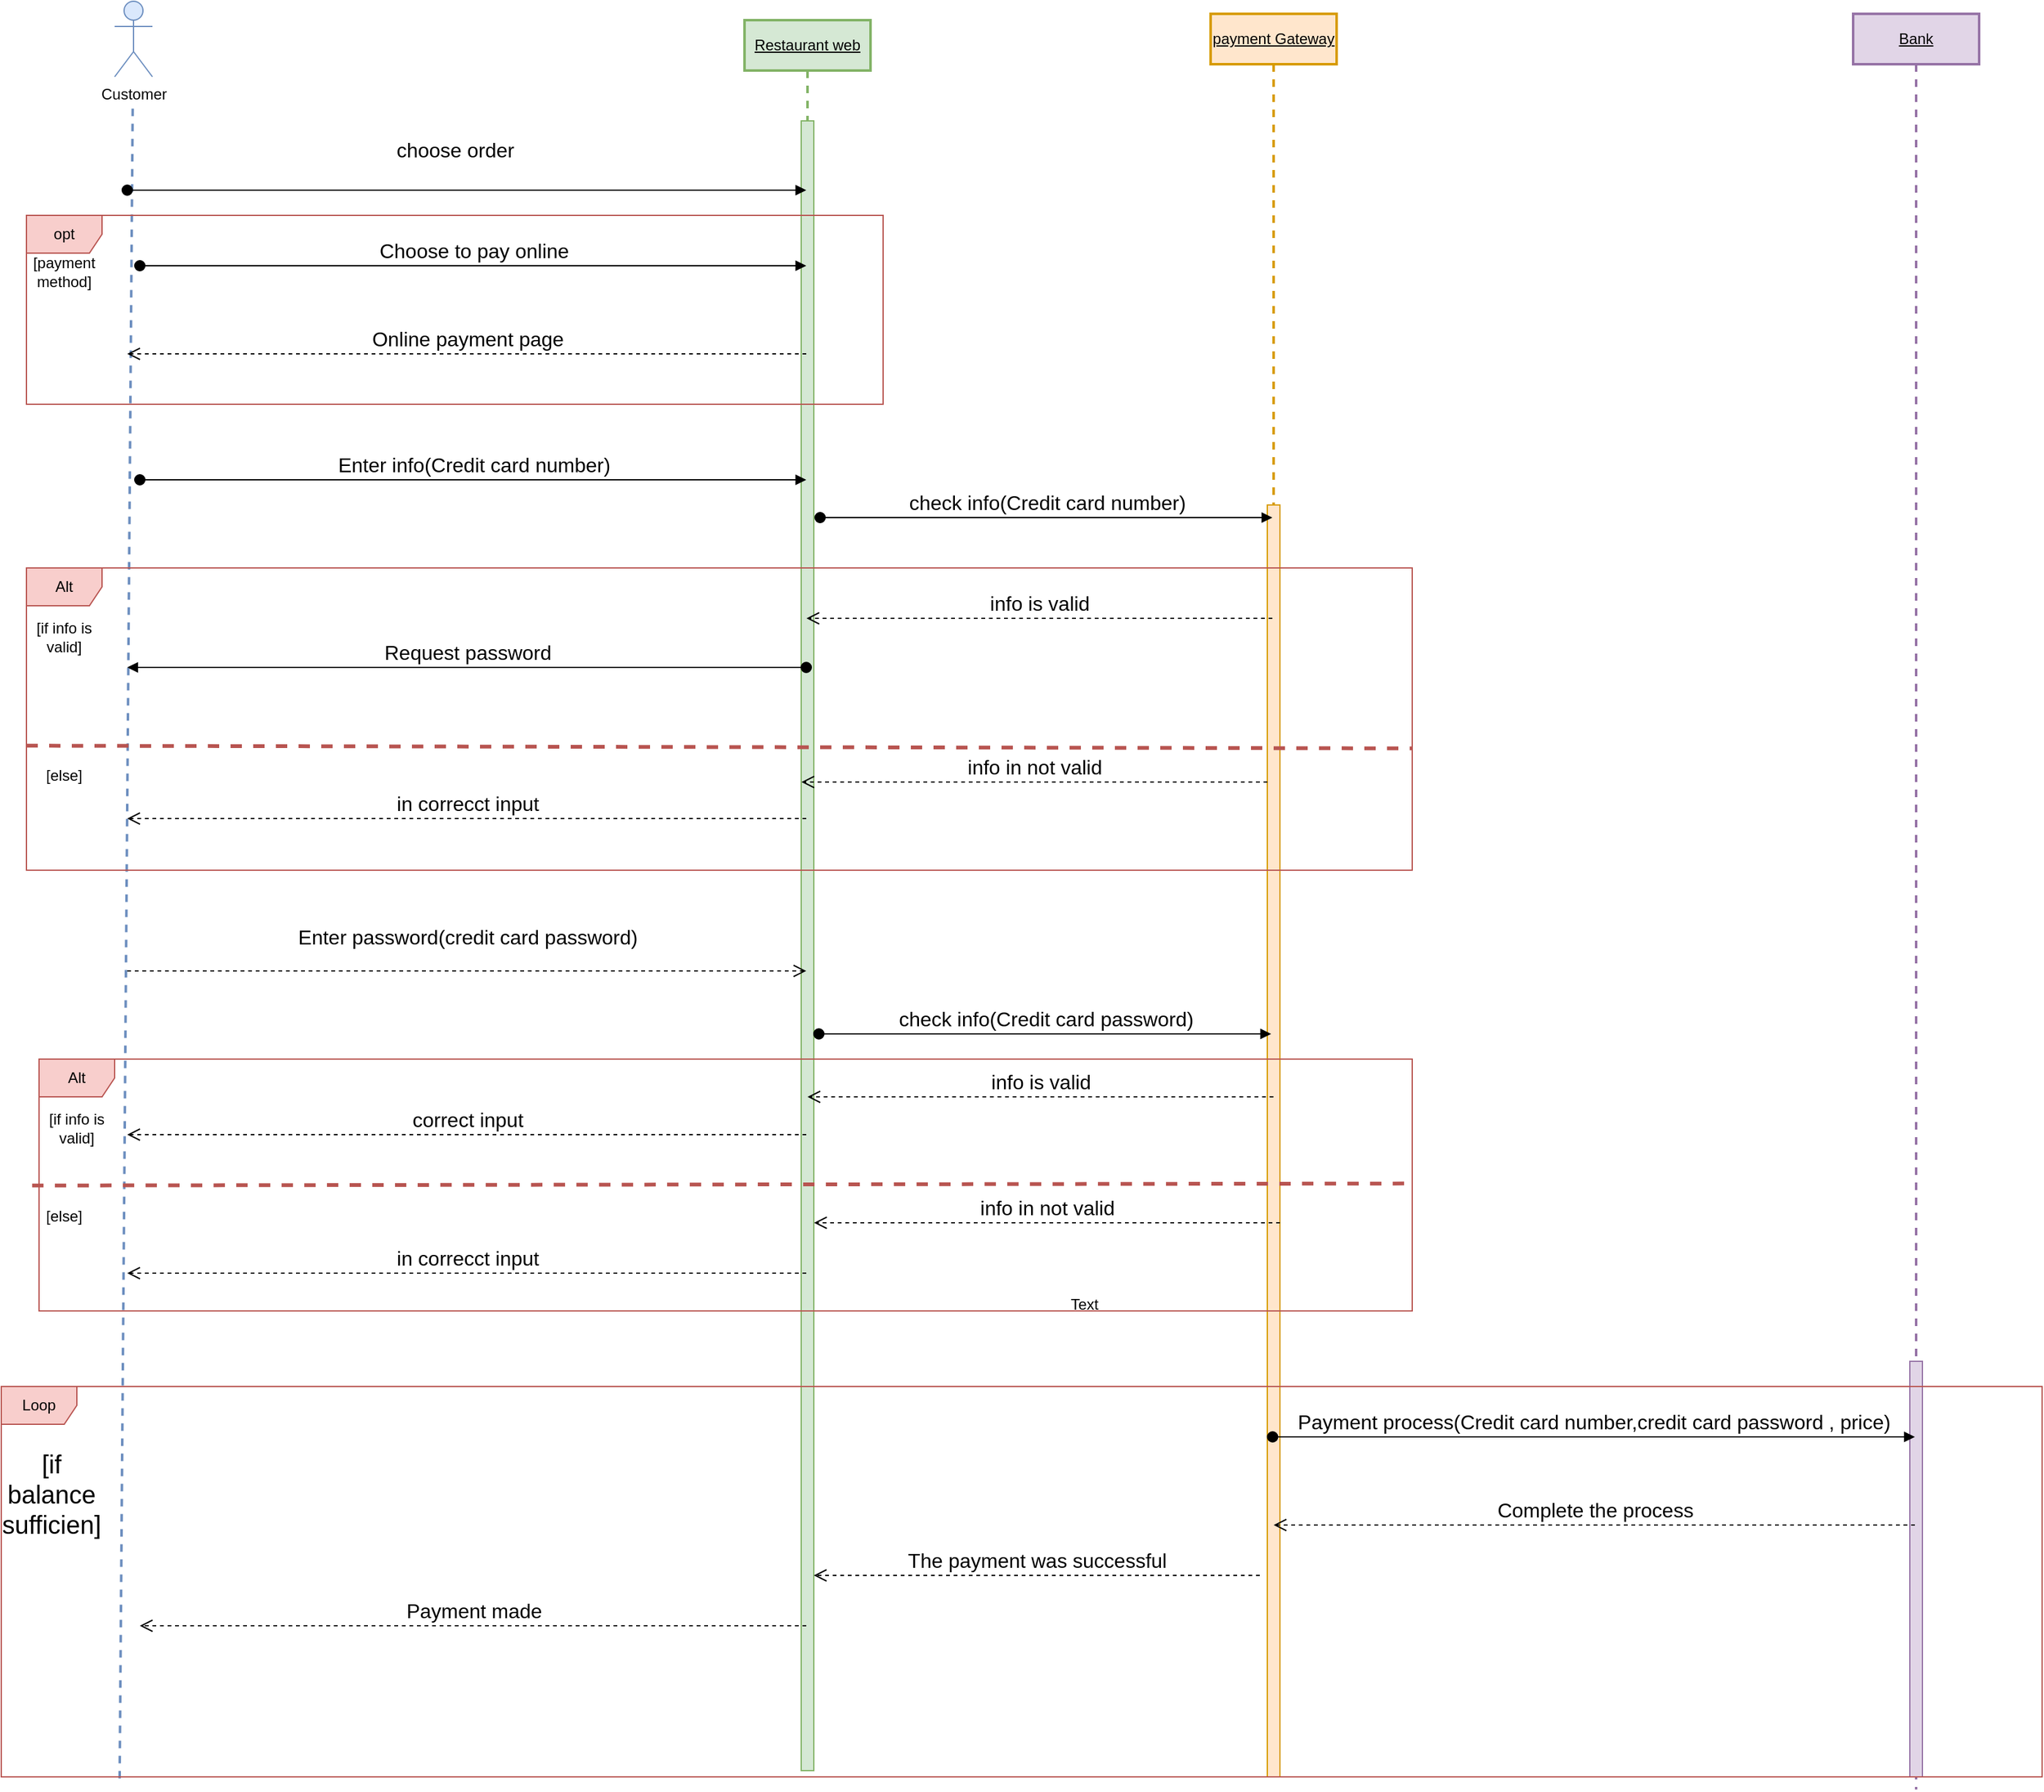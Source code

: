 <mxfile version="24.7.17">
  <diagram name="Page-1" id="2YBvvXClWsGukQMizWep">
    <mxGraphModel dx="1985" dy="1298" grid="1" gridSize="10" guides="1" tooltips="1" connect="1" arrows="1" fold="1" page="1" pageScale="1" pageWidth="850" pageHeight="1100" math="0" shadow="0">
      <root>
        <mxCell id="0" />
        <mxCell id="1" parent="0" />
        <mxCell id="KKiJs9FizHrD0-UHUhZl-1" value="Customer" style="shape=umlActor;verticalLabelPosition=bottom;verticalAlign=top;html=1;outlineConnect=0;fillColor=#dae8fc;strokeColor=#6c8ebf;" parent="1" vertex="1">
          <mxGeometry x="100" y="20" width="30" height="60" as="geometry" />
        </mxCell>
        <mxCell id="KKiJs9FizHrD0-UHUhZl-2" value="" style="endArrow=none;dashed=1;html=1;rounded=0;fillColor=#dae8fc;strokeColor=#6c8ebf;strokeWidth=2;exitX=0.058;exitY=1.004;exitDx=0;exitDy=0;exitPerimeter=0;" parent="1" source="KKiJs9FizHrD0-UHUhZl-52" edge="1">
          <mxGeometry width="50" height="50" relative="1" as="geometry">
            <mxPoint x="114" y="1640" as="sourcePoint" />
            <mxPoint x="114.33" y="105" as="targetPoint" />
          </mxGeometry>
        </mxCell>
        <mxCell id="KKiJs9FizHrD0-UHUhZl-4" value="Bank" style="shape=umlLifeline;perimeter=lifelinePerimeter;whiteSpace=wrap;html=1;container=1;dropTarget=0;collapsible=0;recursiveResize=0;outlineConnect=0;portConstraint=eastwest;newEdgeStyle={&quot;edgeStyle&quot;:&quot;elbowEdgeStyle&quot;,&quot;elbow&quot;:&quot;vertical&quot;,&quot;curved&quot;:0,&quot;rounded&quot;:0};strokeWidth=2;fillColor=#e1d5e7;strokeColor=#9673a6;fontStyle=4" parent="1" vertex="1">
          <mxGeometry x="1480" y="30" width="100" height="1410" as="geometry" />
        </mxCell>
        <mxCell id="KKiJs9FizHrD0-UHUhZl-50" value="" style="html=1;points=[[0,0,0,0,5],[0,1,0,0,-5],[1,0,0,0,5],[1,1,0,0,-5]];perimeter=orthogonalPerimeter;outlineConnect=0;targetShapes=umlLifeline;portConstraint=eastwest;newEdgeStyle={&quot;curved&quot;:0,&quot;rounded&quot;:0};fillColor=#e1d5e7;strokeColor=#9673a6;" parent="KKiJs9FizHrD0-UHUhZl-4" vertex="1">
          <mxGeometry x="45" y="1070" width="10" height="330" as="geometry" />
        </mxCell>
        <mxCell id="KKiJs9FizHrD0-UHUhZl-5" value="Restaurant web" style="shape=umlLifeline;perimeter=lifelinePerimeter;whiteSpace=wrap;html=1;container=1;dropTarget=0;collapsible=0;recursiveResize=0;outlineConnect=0;portConstraint=eastwest;newEdgeStyle={&quot;edgeStyle&quot;:&quot;elbowEdgeStyle&quot;,&quot;elbow&quot;:&quot;vertical&quot;,&quot;curved&quot;:0,&quot;rounded&quot;:0};strokeWidth=2;fillColor=#d5e8d4;strokeColor=#82b366;fontStyle=4;spacing=6;" parent="1" vertex="1">
          <mxGeometry x="600" y="35" width="100" height="1390" as="geometry" />
        </mxCell>
        <mxCell id="KKiJs9FizHrD0-UHUhZl-7" value="" style="html=1;points=[[0,0,0,0,5],[0,1,0,0,-5],[1,0,0,0,5],[1,1,0,0,-5]];perimeter=orthogonalPerimeter;outlineConnect=0;targetShapes=umlLifeline;portConstraint=eastwest;newEdgeStyle={&quot;curved&quot;:0,&quot;rounded&quot;:0};fillColor=#d5e8d4;strokeColor=#82b366;" parent="KKiJs9FizHrD0-UHUhZl-5" vertex="1">
          <mxGeometry x="45" y="80" width="10" height="1310" as="geometry" />
        </mxCell>
        <mxCell id="KKiJs9FizHrD0-UHUhZl-6" value="payment Gateway" style="shape=umlLifeline;perimeter=lifelinePerimeter;whiteSpace=wrap;html=1;container=1;dropTarget=0;collapsible=0;recursiveResize=0;outlineConnect=0;portConstraint=eastwest;newEdgeStyle={&quot;edgeStyle&quot;:&quot;elbowEdgeStyle&quot;,&quot;elbow&quot;:&quot;vertical&quot;,&quot;curved&quot;:0,&quot;rounded&quot;:0};strokeWidth=2;fillColor=#ffe6cc;strokeColor=#d79b00;fontStyle=4" parent="1" vertex="1">
          <mxGeometry x="970" y="30" width="100" height="1400" as="geometry" />
        </mxCell>
        <mxCell id="KKiJs9FizHrD0-UHUhZl-30" value="" style="html=1;points=[[0,0,0,0,5],[0,1,0,0,-5],[1,0,0,0,5],[1,1,0,0,-5]];perimeter=orthogonalPerimeter;outlineConnect=0;targetShapes=umlLifeline;portConstraint=eastwest;newEdgeStyle={&quot;curved&quot;:0,&quot;rounded&quot;:0};fillColor=#ffe6cc;strokeColor=#d79b00;" parent="KKiJs9FizHrD0-UHUhZl-6" vertex="1">
          <mxGeometry x="45" y="390" width="10" height="1010" as="geometry" />
        </mxCell>
        <mxCell id="KKiJs9FizHrD0-UHUhZl-8" value="choose order" style="html=1;verticalAlign=bottom;startArrow=oval;startFill=1;endArrow=block;startSize=8;curved=0;rounded=0;fontSize=16;" parent="1" target="KKiJs9FizHrD0-UHUhZl-5" edge="1">
          <mxGeometry x="-0.035" y="20" width="60" relative="1" as="geometry">
            <mxPoint x="110" y="170" as="sourcePoint" />
            <mxPoint x="738" y="170" as="targetPoint" />
            <mxPoint as="offset" />
          </mxGeometry>
        </mxCell>
        <mxCell id="KKiJs9FizHrD0-UHUhZl-14" value="opt" style="shape=umlFrame;whiteSpace=wrap;html=1;pointerEvents=0;fillColor=#f8cecc;strokeColor=#b85450;" parent="1" vertex="1">
          <mxGeometry x="30" y="190" width="680" height="150" as="geometry" />
        </mxCell>
        <mxCell id="KKiJs9FizHrD0-UHUhZl-16" value="[payment method]" style="text;html=1;align=center;verticalAlign=middle;whiteSpace=wrap;rounded=0;" parent="1" vertex="1">
          <mxGeometry x="30" y="220" width="60" height="30" as="geometry" />
        </mxCell>
        <mxCell id="KKiJs9FizHrD0-UHUhZl-17" value="Choose to pay online" style="html=1;verticalAlign=bottom;startArrow=oval;startFill=1;endArrow=block;startSize=8;curved=0;rounded=0;fontSize=16;" parent="1" target="KKiJs9FizHrD0-UHUhZl-5" edge="1">
          <mxGeometry width="60" relative="1" as="geometry">
            <mxPoint x="120" y="230" as="sourcePoint" />
            <mxPoint x="550" y="440" as="targetPoint" />
          </mxGeometry>
        </mxCell>
        <mxCell id="KKiJs9FizHrD0-UHUhZl-18" value="Online payment page" style="html=1;verticalAlign=bottom;endArrow=open;dashed=1;endSize=8;curved=0;rounded=0;fontSize=16;" parent="1" source="KKiJs9FizHrD0-UHUhZl-5" edge="1">
          <mxGeometry relative="1" as="geometry">
            <mxPoint x="560" y="430" as="sourcePoint" />
            <mxPoint x="110" y="300" as="targetPoint" />
          </mxGeometry>
        </mxCell>
        <mxCell id="KKiJs9FizHrD0-UHUhZl-19" value="Enter info(Credit card number)" style="html=1;verticalAlign=bottom;startArrow=oval;startFill=1;endArrow=block;startSize=8;curved=0;rounded=0;fontSize=16;" parent="1" target="KKiJs9FizHrD0-UHUhZl-5" edge="1">
          <mxGeometry width="60" relative="1" as="geometry">
            <mxPoint x="120" y="400" as="sourcePoint" />
            <mxPoint x="740" y="430" as="targetPoint" />
          </mxGeometry>
        </mxCell>
        <mxCell id="KKiJs9FizHrD0-UHUhZl-20" value="Alt" style="shape=umlFrame;whiteSpace=wrap;html=1;pointerEvents=0;fillColor=#f8cecc;strokeColor=#b85450;" parent="1" vertex="1">
          <mxGeometry x="30" y="470" width="1100" height="240" as="geometry" />
        </mxCell>
        <mxCell id="KKiJs9FizHrD0-UHUhZl-21" value="" style="endArrow=none;dashed=1;html=1;rounded=0;entryX=1;entryY=0.597;entryDx=0;entryDy=0;entryPerimeter=0;fillColor=#f8cecc;strokeColor=#b85450;strokeWidth=3;" parent="1" target="KKiJs9FizHrD0-UHUhZl-20" edge="1">
          <mxGeometry width="50" height="50" relative="1" as="geometry">
            <mxPoint x="30" y="611.14" as="sourcePoint" />
            <mxPoint x="1611.59" y="610.0" as="targetPoint" />
          </mxGeometry>
        </mxCell>
        <mxCell id="KKiJs9FizHrD0-UHUhZl-22" value="[if info is valid]" style="text;html=1;align=center;verticalAlign=middle;whiteSpace=wrap;rounded=0;strokeWidth=3;" parent="1" vertex="1">
          <mxGeometry x="30" y="510" width="60" height="30" as="geometry" />
        </mxCell>
        <mxCell id="KKiJs9FizHrD0-UHUhZl-23" value="[else]" style="text;html=1;align=center;verticalAlign=middle;whiteSpace=wrap;rounded=0;strokeWidth=4;" parent="1" vertex="1">
          <mxGeometry x="30" y="620" width="60" height="30" as="geometry" />
        </mxCell>
        <mxCell id="KKiJs9FizHrD0-UHUhZl-24" value="check info(Credit card number)" style="html=1;verticalAlign=bottom;startArrow=oval;startFill=1;endArrow=block;startSize=8;curved=0;rounded=0;fontSize=16;" parent="1" target="KKiJs9FizHrD0-UHUhZl-6" edge="1">
          <mxGeometry width="60" relative="1" as="geometry">
            <mxPoint x="660" y="430" as="sourcePoint" />
            <mxPoint x="700" y="470" as="targetPoint" />
          </mxGeometry>
        </mxCell>
        <mxCell id="KKiJs9FizHrD0-UHUhZl-28" value="info is valid" style="html=1;verticalAlign=bottom;endArrow=open;dashed=1;endSize=8;curved=0;rounded=0;fontSize=16;" parent="1" edge="1">
          <mxGeometry relative="1" as="geometry">
            <mxPoint x="1019" y="510.0" as="sourcePoint" />
            <mxPoint x="649.182" y="510.0" as="targetPoint" />
          </mxGeometry>
        </mxCell>
        <mxCell id="KKiJs9FizHrD0-UHUhZl-31" value="Request password" style="html=1;verticalAlign=bottom;startArrow=oval;startFill=1;endArrow=block;startSize=8;curved=0;rounded=0;fontSize=16;" parent="1" edge="1">
          <mxGeometry width="60" relative="1" as="geometry">
            <mxPoint x="649.0" y="549" as="sourcePoint" />
            <mxPoint x="110" y="549" as="targetPoint" />
          </mxGeometry>
        </mxCell>
        <mxCell id="KKiJs9FizHrD0-UHUhZl-34" value="info in not valid" style="html=1;verticalAlign=bottom;endArrow=open;dashed=1;endSize=8;curved=0;rounded=0;fontSize=16;" parent="1" edge="1">
          <mxGeometry relative="1" as="geometry">
            <mxPoint x="1015" y="640" as="sourcePoint" />
            <mxPoint x="645.182" y="640" as="targetPoint" />
          </mxGeometry>
        </mxCell>
        <mxCell id="KKiJs9FizHrD0-UHUhZl-36" value="in correcct input" style="html=1;verticalAlign=bottom;endArrow=open;dashed=1;endSize=8;curved=0;rounded=0;fontSize=16;" parent="1" source="KKiJs9FizHrD0-UHUhZl-5" edge="1">
          <mxGeometry relative="1" as="geometry">
            <mxPoint x="479.82" y="669" as="sourcePoint" />
            <mxPoint x="110.002" y="669" as="targetPoint" />
          </mxGeometry>
        </mxCell>
        <mxCell id="KKiJs9FizHrD0-UHUhZl-37" value="Enter password(credit card password)" style="html=1;verticalAlign=bottom;endArrow=open;dashed=1;endSize=8;curved=0;rounded=0;fontSize=16;" parent="1" target="KKiJs9FizHrD0-UHUhZl-5" edge="1">
          <mxGeometry x="0.002" y="15" relative="1" as="geometry">
            <mxPoint x="110" y="790" as="sourcePoint" />
            <mxPoint x="790" y="560" as="targetPoint" />
            <mxPoint as="offset" />
          </mxGeometry>
        </mxCell>
        <mxCell id="KKiJs9FizHrD0-UHUhZl-38" value="check info(Credit card password)" style="html=1;verticalAlign=bottom;startArrow=oval;startFill=1;endArrow=block;startSize=8;curved=0;rounded=0;fontSize=16;" parent="1" edge="1">
          <mxGeometry width="60" relative="1" as="geometry">
            <mxPoint x="659" y="840" as="sourcePoint" />
            <mxPoint x="1018" y="840" as="targetPoint" />
          </mxGeometry>
        </mxCell>
        <mxCell id="KKiJs9FizHrD0-UHUhZl-42" value="Alt" style="shape=umlFrame;whiteSpace=wrap;html=1;pointerEvents=0;fillColor=#f8cecc;strokeColor=#b85450;" parent="1" vertex="1">
          <mxGeometry x="40" y="860" width="1090" height="200" as="geometry" />
        </mxCell>
        <mxCell id="KKiJs9FizHrD0-UHUhZl-43" value="info is valid" style="html=1;verticalAlign=bottom;endArrow=open;dashed=1;endSize=8;curved=0;rounded=0;fontSize=16;" parent="1" edge="1">
          <mxGeometry relative="1" as="geometry">
            <mxPoint x="1019.82" y="890" as="sourcePoint" />
            <mxPoint x="650.002" y="890" as="targetPoint" />
          </mxGeometry>
        </mxCell>
        <mxCell id="KKiJs9FizHrD0-UHUhZl-44" value="info in not valid" style="html=1;verticalAlign=bottom;endArrow=open;dashed=1;endSize=8;curved=0;rounded=0;fontSize=16;" parent="1" edge="1">
          <mxGeometry relative="1" as="geometry">
            <mxPoint x="1025" y="990" as="sourcePoint" />
            <mxPoint x="655.182" y="990" as="targetPoint" />
          </mxGeometry>
        </mxCell>
        <mxCell id="KKiJs9FizHrD0-UHUhZl-45" value="in correcct input" style="html=1;verticalAlign=bottom;endArrow=open;dashed=1;endSize=8;curved=0;rounded=0;fontSize=16;" parent="1" edge="1">
          <mxGeometry relative="1" as="geometry">
            <mxPoint x="649" y="1030" as="sourcePoint" />
            <mxPoint x="110.002" y="1030" as="targetPoint" />
          </mxGeometry>
        </mxCell>
        <mxCell id="KKiJs9FizHrD0-UHUhZl-46" value="correct input" style="html=1;verticalAlign=bottom;endArrow=open;dashed=1;endSize=8;curved=0;rounded=0;fontSize=16;" parent="1" edge="1">
          <mxGeometry relative="1" as="geometry">
            <mxPoint x="649" y="920" as="sourcePoint" />
            <mxPoint x="110.002" y="920" as="targetPoint" />
          </mxGeometry>
        </mxCell>
        <mxCell id="KKiJs9FizHrD0-UHUhZl-47" value="" style="endArrow=none;dashed=1;html=1;rounded=0;exitX=-0.005;exitY=0.502;exitDx=0;exitDy=0;exitPerimeter=0;entryX=0.999;entryY=0.494;entryDx=0;entryDy=0;entryPerimeter=0;fillColor=#f8cecc;strokeColor=#b85450;strokeWidth=3;" parent="1" source="KKiJs9FizHrD0-UHUhZl-42" target="KKiJs9FizHrD0-UHUhZl-42" edge="1">
          <mxGeometry width="50" height="50" relative="1" as="geometry">
            <mxPoint x="640" y="730" as="sourcePoint" />
            <mxPoint x="690" y="680" as="targetPoint" />
          </mxGeometry>
        </mxCell>
        <mxCell id="KKiJs9FizHrD0-UHUhZl-48" value="[if info is valid]" style="text;html=1;align=center;verticalAlign=middle;whiteSpace=wrap;rounded=0;strokeWidth=3;" parent="1" vertex="1">
          <mxGeometry x="40" y="900" width="60" height="30" as="geometry" />
        </mxCell>
        <mxCell id="KKiJs9FizHrD0-UHUhZl-49" value="[else]" style="text;html=1;align=center;verticalAlign=middle;whiteSpace=wrap;rounded=0;strokeWidth=4;" parent="1" vertex="1">
          <mxGeometry x="30" y="970" width="60" height="30" as="geometry" />
        </mxCell>
        <mxCell id="KKiJs9FizHrD0-UHUhZl-51" value="Payment process(Credit card number,credit card password , price)" style="html=1;verticalAlign=bottom;startArrow=oval;startFill=1;endArrow=block;startSize=8;curved=0;rounded=0;fontSize=16;" parent="1" edge="1">
          <mxGeometry width="60" relative="1" as="geometry">
            <mxPoint x="1019.182" y="1160" as="sourcePoint" />
            <mxPoint x="1529" y="1160" as="targetPoint" />
          </mxGeometry>
        </mxCell>
        <mxCell id="KKiJs9FizHrD0-UHUhZl-52" value="Loop" style="shape=umlFrame;whiteSpace=wrap;html=1;pointerEvents=0;fillColor=#f8cecc;strokeColor=#b85450;" parent="1" vertex="1">
          <mxGeometry x="10" y="1120" width="1620" height="310" as="geometry" />
        </mxCell>
        <mxCell id="KKiJs9FizHrD0-UHUhZl-53" value="Complete the process" style="html=1;verticalAlign=bottom;endArrow=open;dashed=1;endSize=8;curved=0;rounded=0;fontSize=16;" parent="1" edge="1">
          <mxGeometry relative="1" as="geometry">
            <mxPoint x="1529.0" y="1230" as="sourcePoint" />
            <mxPoint x="1020" y="1230" as="targetPoint" />
          </mxGeometry>
        </mxCell>
        <mxCell id="KKiJs9FizHrD0-UHUhZl-54" value="The payment was successful" style="html=1;verticalAlign=bottom;endArrow=open;dashed=1;endSize=8;curved=0;rounded=0;fontSize=16;" parent="1" target="KKiJs9FizHrD0-UHUhZl-7" edge="1">
          <mxGeometry relative="1" as="geometry">
            <mxPoint x="1009.0" y="1270" as="sourcePoint" />
            <mxPoint x="670" y="1270" as="targetPoint" />
          </mxGeometry>
        </mxCell>
        <mxCell id="KKiJs9FizHrD0-UHUhZl-55" value="Payment made" style="html=1;verticalAlign=bottom;endArrow=open;dashed=1;endSize=8;curved=0;rounded=0;fontSize=16;" parent="1" source="KKiJs9FizHrD0-UHUhZl-5" edge="1">
          <mxGeometry relative="1" as="geometry">
            <mxPoint x="330" y="1320" as="sourcePoint" />
            <mxPoint x="120" y="1310" as="targetPoint" />
          </mxGeometry>
        </mxCell>
        <mxCell id="KKiJs9FizHrD0-UHUhZl-56" value="Text" style="text;html=1;align=center;verticalAlign=middle;whiteSpace=wrap;rounded=0;" parent="1" vertex="1">
          <mxGeometry x="840" y="1040" width="60" height="30" as="geometry" />
        </mxCell>
        <mxCell id="fXr5JOIVPT28WDUyVgXS-1" value="[if balance sufficien]" style="text;html=1;align=center;verticalAlign=middle;whiteSpace=wrap;rounded=0;strokeWidth=38;fontSize=20;" vertex="1" parent="1">
          <mxGeometry x="20" y="1170" width="60" height="70" as="geometry" />
        </mxCell>
      </root>
    </mxGraphModel>
  </diagram>
</mxfile>
